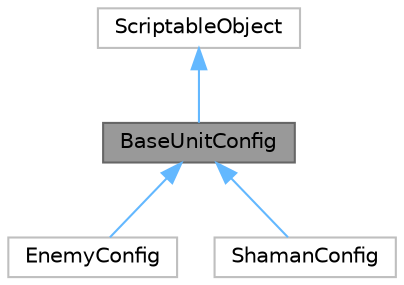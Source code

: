 digraph "BaseUnitConfig"
{
 // LATEX_PDF_SIZE
  bgcolor="transparent";
  edge [fontname=Helvetica,fontsize=10,labelfontname=Helvetica,labelfontsize=10];
  node [fontname=Helvetica,fontsize=10,shape=box,height=0.2,width=0.4];
  Node1 [label="BaseUnitConfig",height=0.2,width=0.4,color="gray40", fillcolor="grey60", style="filled", fontcolor="black",tooltip=" "];
  Node2 -> Node1 [dir="back",color="steelblue1",style="solid"];
  Node2 [label="ScriptableObject",height=0.2,width=0.4,color="grey75", fillcolor="white", style="filled",tooltip=" "];
  Node1 -> Node3 [dir="back",color="steelblue1",style="solid"];
  Node3 [label="EnemyConfig",height=0.2,width=0.4,color="grey75", fillcolor="white", style="filled",URL="$class_enemy_config.html",tooltip=" "];
  Node1 -> Node4 [dir="back",color="steelblue1",style="solid"];
  Node4 [label="ShamanConfig",height=0.2,width=0.4,color="grey75", fillcolor="white", style="filled",URL="$class_shaman_config.html",tooltip=" "];
}
